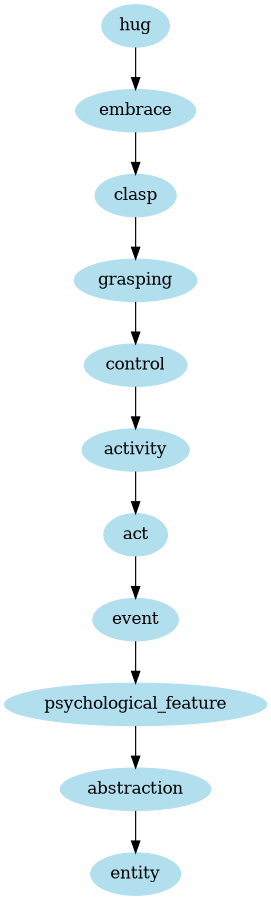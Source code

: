 digraph unix {
	node [color=lightblue2 style=filled]
	size="6,6"
	hug -> embrace
	embrace -> clasp
	clasp -> grasping
	grasping -> control
	control -> activity
	activity -> act
	act -> event
	event -> psychological_feature
	psychological_feature -> abstraction
	abstraction -> entity
}
